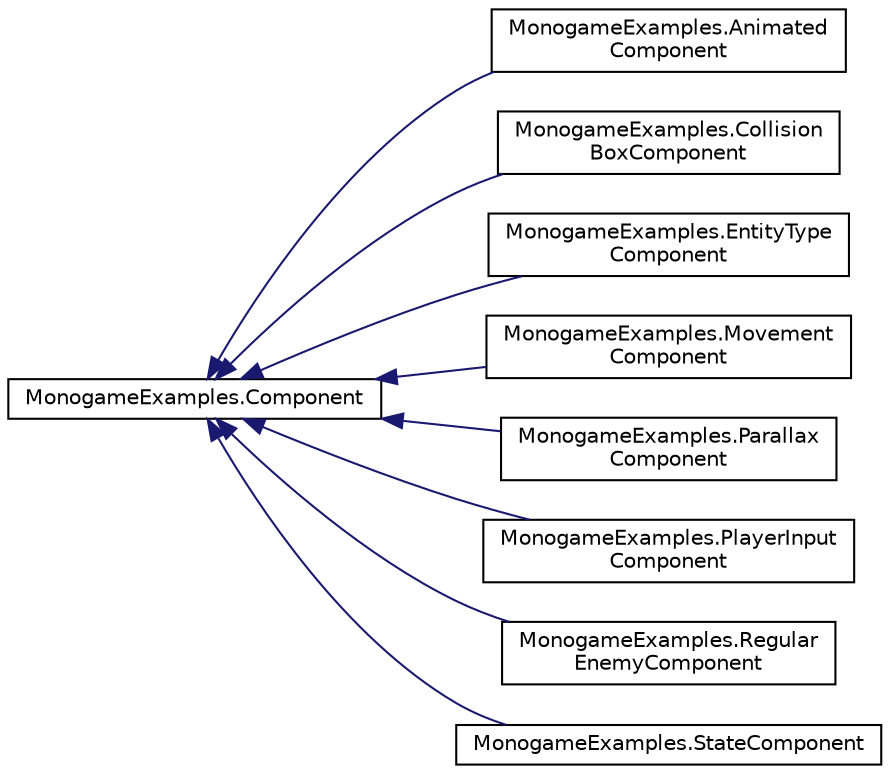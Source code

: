 digraph "Graphical Class Hierarchy"
{
 // LATEX_PDF_SIZE
  edge [fontname="Helvetica",fontsize="10",labelfontname="Helvetica",labelfontsize="10"];
  node [fontname="Helvetica",fontsize="10",shape=record];
  rankdir="LR";
  Node0 [label="MonogameExamples.Component",height=0.2,width=0.4,color="black", fillcolor="white", style="filled",URL="$classMonogameExamples_1_1Component.html",tooltip="The base class for all components."];
  Node0 -> Node1 [dir="back",color="midnightblue",fontsize="10",style="solid",fontname="Helvetica"];
  Node1 [label="MonogameExamples.Animated\lComponent",height=0.2,width=0.4,color="black", fillcolor="white", style="filled",URL="$classMonogameExamples_1_1AnimatedComponent.html",tooltip="Component responsible for managing entity animations."];
  Node0 -> Node2 [dir="back",color="midnightblue",fontsize="10",style="solid",fontname="Helvetica"];
  Node2 [label="MonogameExamples.Collision\lBoxComponent",height=0.2,width=0.4,color="black", fillcolor="white", style="filled",URL="$classMonogameExamples_1_1CollisionBoxComponent.html",tooltip="Component that contains data and methods related to collision box of an entity in the game."];
  Node0 -> Node3 [dir="back",color="midnightblue",fontsize="10",style="solid",fontname="Helvetica"];
  Node3 [label="MonogameExamples.EntityType\lComponent",height=0.2,width=0.4,color="black", fillcolor="white", style="filled",URL="$classMonogameExamples_1_1EntityTypeComponent.html",tooltip="Component that holds an entity type identifier for classification and management purposes."];
  Node0 -> Node4 [dir="back",color="midnightblue",fontsize="10",style="solid",fontname="Helvetica"];
  Node4 [label="MonogameExamples.Movement\lComponent",height=0.2,width=0.4,color="black", fillcolor="white", style="filled",URL="$classMonogameExamples_1_1MovementComponent.html",tooltip="Component that contains data related to the motion of an entity in the game."];
  Node0 -> Node5 [dir="back",color="midnightblue",fontsize="10",style="solid",fontname="Helvetica"];
  Node5 [label="MonogameExamples.Parallax\lComponent",height=0.2,width=0.4,color="black", fillcolor="white", style="filled",URL="$classMonogameExamples_1_1ParallaxComponent.html",tooltip="Component that contains data and methods neccessary for a parallax effect for a 2D sprite."];
  Node0 -> Node6 [dir="back",color="midnightblue",fontsize="10",style="solid",fontname="Helvetica"];
  Node6 [label="MonogameExamples.PlayerInput\lComponent",height=0.2,width=0.4,color="black", fillcolor="white", style="filled",URL="$classMonogameExamples_1_1PlayerInputComponent.html",tooltip="Component representing the input state of the player entity."];
  Node0 -> Node7 [dir="back",color="midnightblue",fontsize="10",style="solid",fontname="Helvetica"];
  Node7 [label="MonogameExamples.Regular\lEnemyComponent",height=0.2,width=0.4,color="black", fillcolor="white", style="filled",URL="$classMonogameExamples_1_1RegularEnemyComponent.html",tooltip="Component representing the movement state of a simple walking enemy entity."];
  Node0 -> Node8 [dir="back",color="midnightblue",fontsize="10",style="solid",fontname="Helvetica"];
  Node8 [label="MonogameExamples.StateComponent",height=0.2,width=0.4,color="black", fillcolor="white", style="filled",URL="$classMonogameExamples_1_1StateComponent.html",tooltip="Component that stores the current state and super state of an object, as well as its state ID,..."];
}
